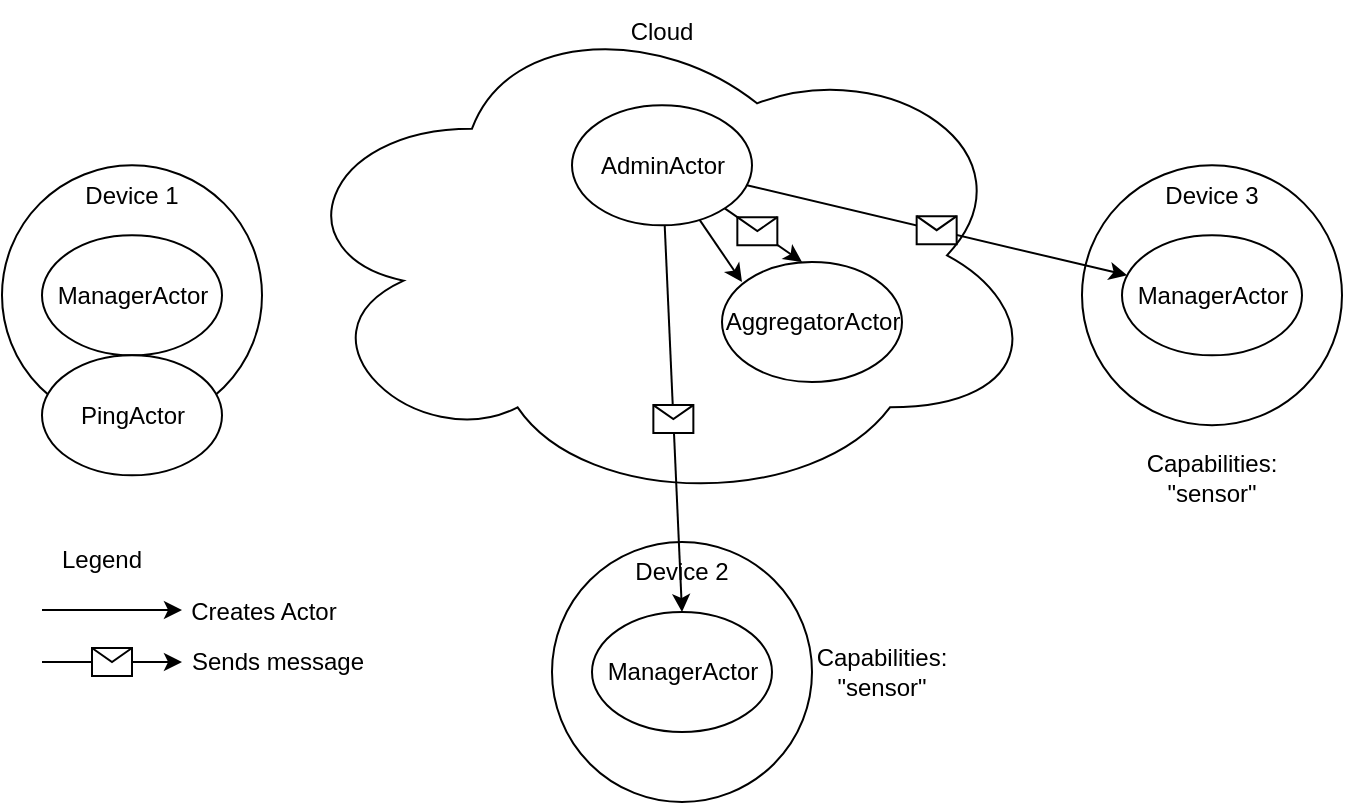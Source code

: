 <mxfile>
    <diagram id="4pCI5TsEd7x9fYhVtTBV" name="Page-1">
        <mxGraphModel dx="1182" dy="651" grid="1" gridSize="10" guides="1" tooltips="1" connect="1" arrows="1" fold="1" page="1" pageScale="1" pageWidth="850" pageHeight="1100" math="0" shadow="0">
            <root>
                <mxCell id="0"/>
                <mxCell id="1" parent="0"/>
                <mxCell id="9" value="" style="ellipse;shape=cloud;whiteSpace=wrap;html=1;" parent="1" vertex="1">
                    <mxGeometry x="200" y="170" width="380" height="253.33" as="geometry"/>
                </mxCell>
                <mxCell id="12" value="" style="group" parent="1" vertex="1" connectable="0">
                    <mxGeometry x="345" y="221.66" width="90" height="60" as="geometry"/>
                </mxCell>
                <mxCell id="10" value="" style="ellipse;whiteSpace=wrap;html=1;" parent="12" vertex="1">
                    <mxGeometry width="90" height="60" as="geometry"/>
                </mxCell>
                <mxCell id="11" value="AdminActor" style="text;html=1;strokeColor=none;fillColor=none;align=center;verticalAlign=middle;whiteSpace=wrap;rounded=0;" parent="12" vertex="1">
                    <mxGeometry x="22.5" y="18.75" width="45" height="22.5" as="geometry"/>
                </mxCell>
                <mxCell id="13" value="" style="ellipse;whiteSpace=wrap;html=1;aspect=fixed;" parent="1" vertex="1">
                    <mxGeometry x="60" y="251.66" width="130" height="130" as="geometry"/>
                </mxCell>
                <mxCell id="14" value="" style="group" parent="1" vertex="1" connectable="0">
                    <mxGeometry x="80" y="286.66" width="90" height="60" as="geometry"/>
                </mxCell>
                <mxCell id="15" value="" style="ellipse;whiteSpace=wrap;html=1;" parent="14" vertex="1">
                    <mxGeometry width="90" height="60" as="geometry"/>
                </mxCell>
                <mxCell id="16" value="ManagerActor" style="text;html=1;strokeColor=none;fillColor=none;align=center;verticalAlign=middle;whiteSpace=wrap;rounded=0;" parent="14" vertex="1">
                    <mxGeometry x="22.5" y="18.75" width="45" height="22.5" as="geometry"/>
                </mxCell>
                <mxCell id="17" value="" style="ellipse;whiteSpace=wrap;html=1;aspect=fixed;" parent="1" vertex="1">
                    <mxGeometry x="335" y="440" width="130" height="130" as="geometry"/>
                </mxCell>
                <mxCell id="18" value="" style="group" parent="1" vertex="1" connectable="0">
                    <mxGeometry x="355" y="475" width="90" height="60" as="geometry"/>
                </mxCell>
                <mxCell id="19" value="" style="ellipse;whiteSpace=wrap;html=1;" parent="18" vertex="1">
                    <mxGeometry width="90" height="60" as="geometry"/>
                </mxCell>
                <mxCell id="20" value="ManagerActor" style="text;html=1;strokeColor=none;fillColor=none;align=center;verticalAlign=middle;whiteSpace=wrap;rounded=0;" parent="18" vertex="1">
                    <mxGeometry x="22.5" y="18.75" width="45" height="22.5" as="geometry"/>
                </mxCell>
                <mxCell id="21" value="" style="ellipse;whiteSpace=wrap;html=1;aspect=fixed;" parent="1" vertex="1">
                    <mxGeometry x="600" y="251.66" width="130" height="130" as="geometry"/>
                </mxCell>
                <mxCell id="22" value="" style="group" parent="1" vertex="1" connectable="0">
                    <mxGeometry x="620" y="286.66" width="90" height="60" as="geometry"/>
                </mxCell>
                <mxCell id="23" value="" style="ellipse;whiteSpace=wrap;html=1;" parent="22" vertex="1">
                    <mxGeometry width="90" height="60" as="geometry"/>
                </mxCell>
                <mxCell id="24" value="ManagerActor" style="text;html=1;strokeColor=none;fillColor=none;align=center;verticalAlign=middle;whiteSpace=wrap;rounded=0;" parent="22" vertex="1">
                    <mxGeometry x="22.5" y="18.75" width="45" height="22.5" as="geometry"/>
                </mxCell>
                <mxCell id="25" value="Capabilities: &quot;sensor&quot;" style="text;html=1;strokeColor=none;fillColor=none;align=center;verticalAlign=middle;whiteSpace=wrap;rounded=0;" parent="1" vertex="1">
                    <mxGeometry x="470" y="490" width="60" height="30" as="geometry"/>
                </mxCell>
                <mxCell id="26" value="Capabilities: &quot;sensor&quot;" style="text;html=1;strokeColor=none;fillColor=none;align=center;verticalAlign=middle;whiteSpace=wrap;rounded=0;" parent="1" vertex="1">
                    <mxGeometry x="635" y="393.33" width="60" height="30" as="geometry"/>
                </mxCell>
                <mxCell id="27" value="Device 3" style="text;html=1;strokeColor=none;fillColor=none;align=center;verticalAlign=middle;whiteSpace=wrap;rounded=0;" parent="1" vertex="1">
                    <mxGeometry x="635" y="251.66" width="60" height="30" as="geometry"/>
                </mxCell>
                <mxCell id="28" value="Device 2" style="text;html=1;strokeColor=none;fillColor=none;align=center;verticalAlign=middle;whiteSpace=wrap;rounded=0;" parent="1" vertex="1">
                    <mxGeometry x="370" y="440" width="60" height="30" as="geometry"/>
                </mxCell>
                <mxCell id="29" value="Device 1" style="text;html=1;strokeColor=none;fillColor=none;align=center;verticalAlign=middle;whiteSpace=wrap;rounded=0;" parent="1" vertex="1">
                    <mxGeometry x="95" y="251.66" width="60" height="30" as="geometry"/>
                </mxCell>
                <mxCell id="36" value="" style="group" parent="1" vertex="1" connectable="0">
                    <mxGeometry x="80" y="346.66" width="90" height="60" as="geometry"/>
                </mxCell>
                <mxCell id="34" value="" style="ellipse;whiteSpace=wrap;html=1;" parent="36" vertex="1">
                    <mxGeometry width="90" height="60" as="geometry"/>
                </mxCell>
                <mxCell id="33" value="" style="group" parent="36" vertex="1" connectable="0">
                    <mxGeometry width="90" height="60" as="geometry"/>
                </mxCell>
                <mxCell id="35" value="PingActor" style="text;html=1;strokeColor=none;fillColor=none;align=center;verticalAlign=middle;whiteSpace=wrap;rounded=0;" parent="33" vertex="1">
                    <mxGeometry x="22.5" y="18.75" width="45" height="22.5" as="geometry"/>
                </mxCell>
                <mxCell id="37" value="" style="endArrow=classic;html=1;" edge="1" parent="1" source="10">
                    <mxGeometry width="50" height="50" relative="1" as="geometry">
                        <mxPoint x="140" y="460" as="sourcePoint"/>
                        <mxPoint x="430" y="310" as="targetPoint"/>
                    </mxGeometry>
                </mxCell>
                <mxCell id="38" value="" style="group" vertex="1" connectable="0" parent="1">
                    <mxGeometry x="420" y="300" width="90" height="60" as="geometry"/>
                </mxCell>
                <mxCell id="39" value="" style="ellipse;whiteSpace=wrap;html=1;" vertex="1" parent="38">
                    <mxGeometry width="90" height="60" as="geometry"/>
                </mxCell>
                <mxCell id="40" value="" style="group" vertex="1" connectable="0" parent="38">
                    <mxGeometry width="90" height="60" as="geometry"/>
                </mxCell>
                <mxCell id="41" value="AggregatorActor" style="text;html=1;strokeColor=none;fillColor=none;align=center;verticalAlign=middle;whiteSpace=wrap;rounded=0;" vertex="1" parent="40">
                    <mxGeometry x="22.5" y="18.75" width="45" height="22.5" as="geometry"/>
                </mxCell>
                <mxCell id="42" value="" style="endArrow=classic;html=1;" edge="1" parent="1" source="10" target="23">
                    <mxGeometry relative="1" as="geometry">
                        <mxPoint x="470" y="150" as="sourcePoint"/>
                        <mxPoint x="570" y="150" as="targetPoint"/>
                    </mxGeometry>
                </mxCell>
                <mxCell id="43" value="" style="shape=message;html=1;outlineConnect=0;" vertex="1" parent="42">
                    <mxGeometry width="20" height="14" relative="1" as="geometry">
                        <mxPoint x="-10" y="-7" as="offset"/>
                    </mxGeometry>
                </mxCell>
                <mxCell id="44" value="" style="endArrow=classic;html=1;entryX=0.5;entryY=0;entryDx=0;entryDy=0;" edge="1" parent="1" source="10" target="19">
                    <mxGeometry relative="1" as="geometry">
                        <mxPoint x="160" y="600" as="sourcePoint"/>
                        <mxPoint x="260" y="600" as="targetPoint"/>
                    </mxGeometry>
                </mxCell>
                <mxCell id="45" value="" style="shape=message;html=1;outlineConnect=0;" vertex="1" parent="44">
                    <mxGeometry width="20" height="14" relative="1" as="geometry">
                        <mxPoint x="-10" y="-7" as="offset"/>
                    </mxGeometry>
                </mxCell>
                <mxCell id="46" value="Legend" style="text;html=1;strokeColor=none;fillColor=none;align=center;verticalAlign=middle;whiteSpace=wrap;rounded=0;" vertex="1" parent="1">
                    <mxGeometry x="80" y="434" width="60" height="30" as="geometry"/>
                </mxCell>
                <mxCell id="47" value="" style="endArrow=classic;html=1;" edge="1" parent="1">
                    <mxGeometry width="50" height="50" relative="1" as="geometry">
                        <mxPoint x="80" y="474" as="sourcePoint"/>
                        <mxPoint x="150" y="474" as="targetPoint"/>
                    </mxGeometry>
                </mxCell>
                <mxCell id="48" value="Creates Actor" style="text;html=1;strokeColor=none;fillColor=none;align=center;verticalAlign=middle;whiteSpace=wrap;rounded=0;" vertex="1" parent="1">
                    <mxGeometry x="130" y="460" width="122" height="30" as="geometry"/>
                </mxCell>
                <mxCell id="49" value="" style="endArrow=classic;html=1;" edge="1" parent="1">
                    <mxGeometry relative="1" as="geometry">
                        <mxPoint x="80" y="500" as="sourcePoint"/>
                        <mxPoint x="150" y="500" as="targetPoint"/>
                    </mxGeometry>
                </mxCell>
                <mxCell id="50" value="" style="shape=message;html=1;outlineConnect=0;" vertex="1" parent="49">
                    <mxGeometry width="20" height="14" relative="1" as="geometry">
                        <mxPoint x="-10" y="-7" as="offset"/>
                    </mxGeometry>
                </mxCell>
                <mxCell id="51" value="Sends message" style="text;html=1;strokeColor=none;fillColor=none;align=center;verticalAlign=middle;whiteSpace=wrap;rounded=0;" vertex="1" parent="1">
                    <mxGeometry x="143" y="485" width="110" height="30" as="geometry"/>
                </mxCell>
                <mxCell id="52" value="Cloud" style="text;html=1;strokeColor=none;fillColor=none;align=center;verticalAlign=middle;whiteSpace=wrap;rounded=0;" vertex="1" parent="1">
                    <mxGeometry x="360" y="170" width="60" height="30" as="geometry"/>
                </mxCell>
                <mxCell id="53" value="" style="endArrow=classic;html=1;" edge="1" parent="1" source="10">
                    <mxGeometry relative="1" as="geometry">
                        <mxPoint x="160" y="150" as="sourcePoint"/>
                        <mxPoint x="460" y="300" as="targetPoint"/>
                    </mxGeometry>
                </mxCell>
                <mxCell id="54" value="" style="shape=message;html=1;outlineConnect=0;" vertex="1" parent="53">
                    <mxGeometry width="20" height="14" relative="1" as="geometry">
                        <mxPoint x="-13" y="-9" as="offset"/>
                    </mxGeometry>
                </mxCell>
            </root>
        </mxGraphModel>
    </diagram>
</mxfile>